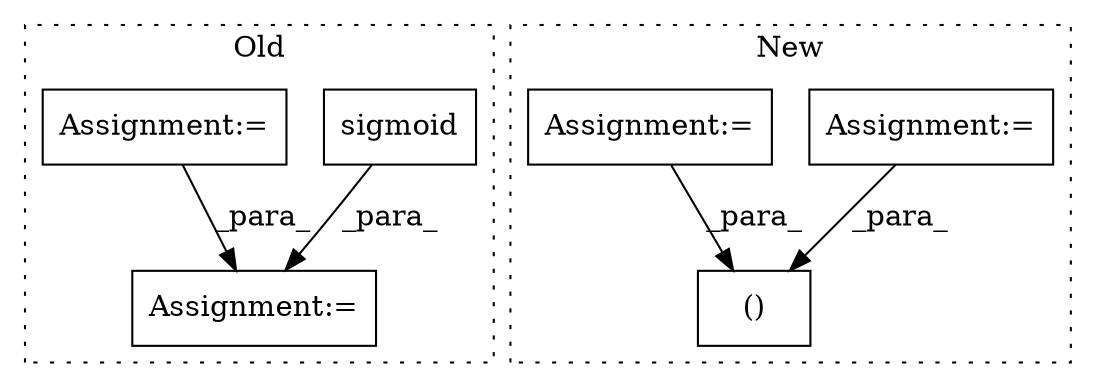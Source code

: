 digraph G {
subgraph cluster0 {
1 [label="sigmoid" a="32" s="3537,3557" l="8,1" shape="box"];
4 [label="Assignment:=" a="7" s="3572" l="1" shape="box"];
5 [label="Assignment:=" a="7" s="3342" l="10" shape="box"];
label = "Old";
style="dotted";
}
subgraph cluster1 {
2 [label="()" a="106" s="3746" l="18" shape="box"];
3 [label="Assignment:=" a="7" s="3575" l="1" shape="box"];
6 [label="Assignment:=" a="7" s="3636" l="1" shape="box"];
label = "New";
style="dotted";
}
1 -> 4 [label="_para_"];
3 -> 2 [label="_para_"];
5 -> 4 [label="_para_"];
6 -> 2 [label="_para_"];
}